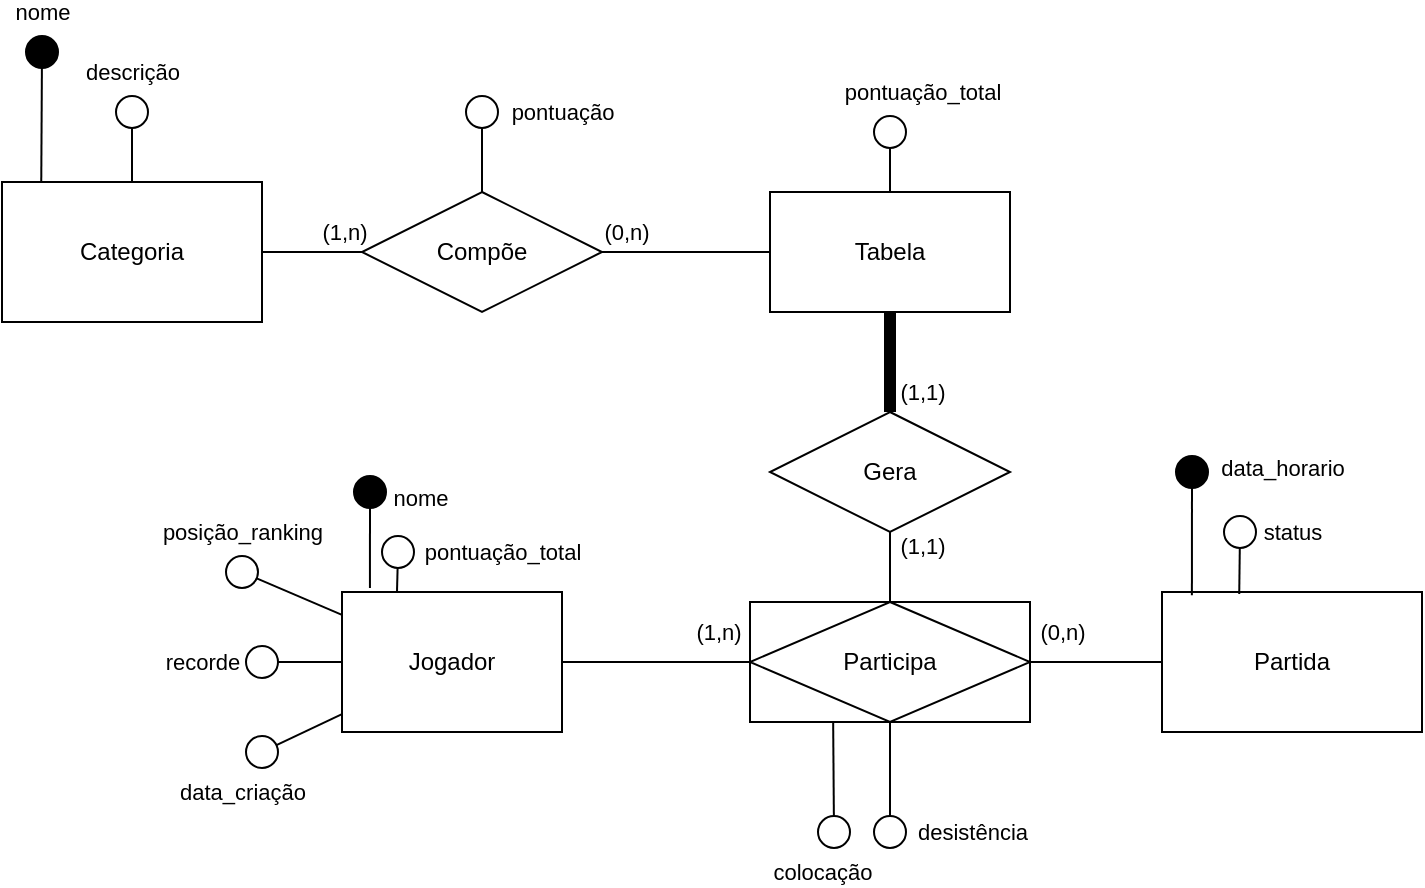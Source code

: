 <mxfile version="12.9.13" type="device"><diagram id="C5RBs43oDa-KdzZeNtuy" name="Page-1"><mxGraphModel dx="868" dy="504" grid="1" gridSize="10" guides="1" tooltips="1" connect="1" arrows="1" fold="1" page="1" pageScale="1" pageWidth="827" pageHeight="1169" math="0" shadow="0"><root><mxCell id="WIyWlLk6GJQsqaUBKTNV-0"/><mxCell id="WIyWlLk6GJQsqaUBKTNV-1" parent="WIyWlLk6GJQsqaUBKTNV-0"/><mxCell id="mH7nJOTerwcKILNclq9T-3" value="Jogador" style="rounded=0;whiteSpace=wrap;html=1;" parent="WIyWlLk6GJQsqaUBKTNV-1" vertex="1"><mxGeometry x="190" y="310" width="110" height="70" as="geometry"/></mxCell><mxCell id="mH7nJOTerwcKILNclq9T-4" value="Partida" style="rounded=0;whiteSpace=wrap;html=1;" parent="WIyWlLk6GJQsqaUBKTNV-1" vertex="1"><mxGeometry x="600" y="310" width="130" height="70" as="geometry"/></mxCell><mxCell id="mH7nJOTerwcKILNclq9T-13" value="Tabela" style="rounded=0;whiteSpace=wrap;html=1;" parent="WIyWlLk6GJQsqaUBKTNV-1" vertex="1"><mxGeometry x="404" y="110" width="120" height="60" as="geometry"/></mxCell><mxCell id="mH7nJOTerwcKILNclq9T-17" value="" style="endArrow=none;html=1;" parent="WIyWlLk6GJQsqaUBKTNV-1" source="mH7nJOTerwcKILNclq9T-3" target="mH7nJOTerwcKILNclq9T-20" edge="1"><mxGeometry width="50" height="50" relative="1" as="geometry"><mxPoint x="530" y="430" as="sourcePoint"/><mxPoint x="397.54" y="341.517" as="targetPoint"/></mxGeometry></mxCell><mxCell id="mH7nJOTerwcKILNclq9T-57" value="(1,n)" style="edgeLabel;html=1;align=center;verticalAlign=middle;resizable=0;points=[];" parent="mH7nJOTerwcKILNclq9T-17" vertex="1" connectable="0"><mxGeometry x="0.651" relative="1" as="geometry"><mxPoint y="-15" as="offset"/></mxGeometry></mxCell><mxCell id="mH7nJOTerwcKILNclq9T-18" value="" style="endArrow=none;html=1;" parent="WIyWlLk6GJQsqaUBKTNV-1" source="mH7nJOTerwcKILNclq9T-20" target="mH7nJOTerwcKILNclq9T-4" edge="1"><mxGeometry width="50" height="50" relative="1" as="geometry"><mxPoint x="530.16" y="341.646" as="sourcePoint"/><mxPoint x="580" y="380" as="targetPoint"/></mxGeometry></mxCell><mxCell id="mH7nJOTerwcKILNclq9T-59" value="(0,n)" style="edgeLabel;html=1;align=center;verticalAlign=middle;resizable=0;points=[];" parent="mH7nJOTerwcKILNclq9T-18" vertex="1" connectable="0"><mxGeometry x="-0.394" y="-1" relative="1" as="geometry"><mxPoint x="-4" y="-16" as="offset"/></mxGeometry></mxCell><mxCell id="mH7nJOTerwcKILNclq9T-20" value="Participa" style="shape=associativeEntity;whiteSpace=wrap;html=1;align=center;fillColor=none;" parent="WIyWlLk6GJQsqaUBKTNV-1" vertex="1"><mxGeometry x="394" y="315" width="140" height="60" as="geometry"/></mxCell><mxCell id="mH7nJOTerwcKILNclq9T-23" value="Gera" style="shape=rhombus;perimeter=rhombusPerimeter;whiteSpace=wrap;html=1;align=center;fillColor=none;" parent="WIyWlLk6GJQsqaUBKTNV-1" vertex="1"><mxGeometry x="404" y="220" width="120" height="60" as="geometry"/></mxCell><mxCell id="mH7nJOTerwcKILNclq9T-24" value="" style="endArrow=none;html=1;rounded=0;" parent="WIyWlLk6GJQsqaUBKTNV-1" source="mH7nJOTerwcKILNclq9T-20" target="mH7nJOTerwcKILNclq9T-23" edge="1"><mxGeometry relative="1" as="geometry"><mxPoint x="360" y="300" as="sourcePoint"/><mxPoint x="520" y="300" as="targetPoint"/></mxGeometry></mxCell><mxCell id="mH7nJOTerwcKILNclq9T-50" value="(1,1)" style="edgeLabel;html=1;align=center;verticalAlign=middle;resizable=0;points=[];" parent="mH7nJOTerwcKILNclq9T-24" vertex="1" connectable="0"><mxGeometry x="0.589" relative="1" as="geometry"><mxPoint x="16" as="offset"/></mxGeometry></mxCell><mxCell id="mH7nJOTerwcKILNclq9T-28" value="" style="endArrow=none;html=1;rounded=0;shadow=0;strokeColor=#000000;strokeWidth=6;" parent="WIyWlLk6GJQsqaUBKTNV-1" source="mH7nJOTerwcKILNclq9T-13" target="mH7nJOTerwcKILNclq9T-23" edge="1"><mxGeometry relative="1" as="geometry"><mxPoint x="390" y="280" as="sourcePoint"/><mxPoint x="550" y="280" as="targetPoint"/></mxGeometry></mxCell><mxCell id="mH7nJOTerwcKILNclq9T-49" value="(1,1)" style="edgeLabel;html=1;align=center;verticalAlign=middle;resizable=0;points=[];" parent="mH7nJOTerwcKILNclq9T-28" vertex="1" connectable="0"><mxGeometry x="0.568" y="1" relative="1" as="geometry"><mxPoint x="15" y="0.8" as="offset"/></mxGeometry></mxCell><mxCell id="mH7nJOTerwcKILNclq9T-29" value="Categoria" style="whiteSpace=wrap;html=1;align=center;fillColor=none;" parent="WIyWlLk6GJQsqaUBKTNV-1" vertex="1"><mxGeometry x="20" y="105" width="130" height="70" as="geometry"/></mxCell><mxCell id="mH7nJOTerwcKILNclq9T-30" value="Compõe" style="shape=rhombus;perimeter=rhombusPerimeter;whiteSpace=wrap;html=1;align=center;fillColor=none;" parent="WIyWlLk6GJQsqaUBKTNV-1" vertex="1"><mxGeometry x="200" y="110" width="120" height="60" as="geometry"/></mxCell><mxCell id="mH7nJOTerwcKILNclq9T-37" value="" style="endArrow=none;html=1;rounded=0;shadow=0;strokeColor=#000000;strokeWidth=1;startArrow=oval;startFill=1;sourcePerimeterSpacing=0;startSize=16;entryX=0.127;entryY=-0.029;entryDx=0;entryDy=0;entryPerimeter=0;" parent="WIyWlLk6GJQsqaUBKTNV-1" target="mH7nJOTerwcKILNclq9T-3" edge="1"><mxGeometry relative="1" as="geometry"><mxPoint x="204" y="260" as="sourcePoint"/><mxPoint x="245" y="240" as="targetPoint"/></mxGeometry></mxCell><mxCell id="mH7nJOTerwcKILNclq9T-38" value="nome" style="edgeLabel;html=1;align=center;verticalAlign=middle;resizable=0;points=[];" parent="mH7nJOTerwcKILNclq9T-37" vertex="1" connectable="0"><mxGeometry x="-0.433" y="3" relative="1" as="geometry"><mxPoint x="22" y="-11" as="offset"/></mxGeometry></mxCell><mxCell id="mH7nJOTerwcKILNclq9T-39" value="" style="endArrow=none;html=1;rounded=0;shadow=0;strokeColor=#000000;strokeWidth=1;" parent="WIyWlLk6GJQsqaUBKTNV-1" source="mH7nJOTerwcKILNclq9T-29" target="mH7nJOTerwcKILNclq9T-30" edge="1"><mxGeometry relative="1" as="geometry"><mxPoint x="280" y="280" as="sourcePoint"/><mxPoint x="440" y="280" as="targetPoint"/></mxGeometry></mxCell><mxCell id="mH7nJOTerwcKILNclq9T-60" value="(1,n)" style="edgeLabel;html=1;align=center;verticalAlign=middle;resizable=0;points=[];" parent="mH7nJOTerwcKILNclq9T-39" vertex="1" connectable="0"><mxGeometry x="0.619" y="1" relative="1" as="geometry"><mxPoint y="-9" as="offset"/></mxGeometry></mxCell><mxCell id="mH7nJOTerwcKILNclq9T-40" value="" style="endArrow=none;html=1;rounded=0;shadow=0;strokeColor=#000000;strokeWidth=1;" parent="WIyWlLk6GJQsqaUBKTNV-1" source="mH7nJOTerwcKILNclq9T-30" target="mH7nJOTerwcKILNclq9T-13" edge="1"><mxGeometry relative="1" as="geometry"><mxPoint x="280" y="280" as="sourcePoint"/><mxPoint x="440" y="280" as="targetPoint"/></mxGeometry></mxCell><mxCell id="mH7nJOTerwcKILNclq9T-61" value="(0,n)" style="edgeLabel;html=1;align=center;verticalAlign=middle;resizable=0;points=[];" parent="mH7nJOTerwcKILNclq9T-40" vertex="1" connectable="0"><mxGeometry x="-0.717" y="1" relative="1" as="geometry"><mxPoint y="-9" as="offset"/></mxGeometry></mxCell><mxCell id="mH7nJOTerwcKILNclq9T-41" value="" style="endArrow=none;html=1;rounded=0;shadow=0;strokeColor=#000000;strokeWidth=1;startArrow=oval;startFill=0;sourcePerimeterSpacing=0;startSize=16;" parent="WIyWlLk6GJQsqaUBKTNV-1" target="mH7nJOTerwcKILNclq9T-30" edge="1"><mxGeometry relative="1" as="geometry"><mxPoint x="260" y="70" as="sourcePoint"/><mxPoint x="360" y="310" as="targetPoint"/></mxGeometry></mxCell><mxCell id="mH7nJOTerwcKILNclq9T-42" value="pontuação" style="edgeLabel;html=1;align=center;verticalAlign=middle;resizable=0;points=[];" parent="mH7nJOTerwcKILNclq9T-41" vertex="1" connectable="0"><mxGeometry x="-0.443" relative="1" as="geometry"><mxPoint x="40" y="-10.86" as="offset"/></mxGeometry></mxCell><mxCell id="mH7nJOTerwcKILNclq9T-43" value="" style="endArrow=none;html=1;rounded=0;shadow=0;strokeColor=#000000;strokeWidth=1;startArrow=oval;startFill=0;sourcePerimeterSpacing=0;startSize=16;" parent="WIyWlLk6GJQsqaUBKTNV-1" target="mH7nJOTerwcKILNclq9T-20" edge="1"><mxGeometry relative="1" as="geometry"><mxPoint x="464" y="430" as="sourcePoint"/><mxPoint x="430" y="350" as="targetPoint"/></mxGeometry></mxCell><mxCell id="mH7nJOTerwcKILNclq9T-46" value="desistência" style="edgeLabel;html=1;align=center;verticalAlign=middle;resizable=0;points=[];" parent="mH7nJOTerwcKILNclq9T-43" vertex="1" connectable="0"><mxGeometry x="-0.814" y="1" relative="1" as="geometry"><mxPoint x="41.96" y="5" as="offset"/></mxGeometry></mxCell><mxCell id="mH7nJOTerwcKILNclq9T-47" value="" style="endArrow=none;html=1;rounded=0;shadow=0;strokeColor=#000000;strokeWidth=1;startArrow=oval;startFill=0;sourcePerimeterSpacing=0;startSize=16;entryX=0.25;entryY=0;entryDx=0;entryDy=0;" parent="WIyWlLk6GJQsqaUBKTNV-1" target="mH7nJOTerwcKILNclq9T-3" edge="1"><mxGeometry relative="1" as="geometry"><mxPoint x="218" y="290" as="sourcePoint"/><mxPoint x="330" y="360" as="targetPoint"/></mxGeometry></mxCell><mxCell id="mH7nJOTerwcKILNclq9T-48" value="pontuação_total" style="edgeLabel;html=1;align=center;verticalAlign=middle;resizable=0;points=[];" parent="mH7nJOTerwcKILNclq9T-47" vertex="1" connectable="0"><mxGeometry x="-1" y="-5" relative="1" as="geometry"><mxPoint x="57" y="0.12" as="offset"/></mxGeometry></mxCell><mxCell id="mH7nJOTerwcKILNclq9T-51" value="" style="endArrow=none;html=1;rounded=0;shadow=0;strokeColor=#000000;strokeWidth=1;startArrow=oval;startFill=0;sourcePerimeterSpacing=0;startSize=16;" parent="WIyWlLk6GJQsqaUBKTNV-1" target="mH7nJOTerwcKILNclq9T-3" edge="1"><mxGeometry relative="1" as="geometry"><mxPoint x="150" y="345" as="sourcePoint"/><mxPoint x="380" y="350" as="targetPoint"/></mxGeometry></mxCell><mxCell id="mH7nJOTerwcKILNclq9T-52" value="recorde" style="edgeLabel;html=1;align=center;verticalAlign=middle;resizable=0;points=[];" parent="mH7nJOTerwcKILNclq9T-51" vertex="1" connectable="0"><mxGeometry x="-1" y="5" relative="1" as="geometry"><mxPoint x="-30" y="5" as="offset"/></mxGeometry></mxCell><mxCell id="mH7nJOTerwcKILNclq9T-53" value="" style="endArrow=none;html=1;rounded=0;shadow=0;strokeColor=#000000;strokeWidth=1;startArrow=oval;startFill=0;sourcePerimeterSpacing=0;startSize=16;" parent="WIyWlLk6GJQsqaUBKTNV-1" target="mH7nJOTerwcKILNclq9T-3" edge="1"><mxGeometry relative="1" as="geometry"><mxPoint x="140" y="300" as="sourcePoint"/><mxPoint x="370" y="360" as="targetPoint"/></mxGeometry></mxCell><mxCell id="mH7nJOTerwcKILNclq9T-54" value="posição_ranking" style="edgeLabel;html=1;align=center;verticalAlign=middle;resizable=0;points=[];" parent="mH7nJOTerwcKILNclq9T-53" vertex="1" connectable="0"><mxGeometry x="-1" y="5" relative="1" as="geometry"><mxPoint x="-2" y="-15.4" as="offset"/></mxGeometry></mxCell><mxCell id="mH7nJOTerwcKILNclq9T-55" value="" style="endArrow=none;html=1;rounded=0;shadow=0;strokeColor=#000000;strokeWidth=1;startArrow=oval;startFill=0;sourcePerimeterSpacing=0;startSize=16;" parent="WIyWlLk6GJQsqaUBKTNV-1" target="mH7nJOTerwcKILNclq9T-3" edge="1"><mxGeometry relative="1" as="geometry"><mxPoint x="150" y="390" as="sourcePoint"/><mxPoint x="220" y="350" as="targetPoint"/></mxGeometry></mxCell><mxCell id="mH7nJOTerwcKILNclq9T-56" value="data_criação" style="edgeLabel;html=1;align=center;verticalAlign=middle;resizable=0;points=[];" parent="mH7nJOTerwcKILNclq9T-55" vertex="1" connectable="0"><mxGeometry x="-1" y="8" relative="1" as="geometry"><mxPoint x="-6.58" y="27.23" as="offset"/></mxGeometry></mxCell><mxCell id="mH7nJOTerwcKILNclq9T-62" value="" style="endArrow=none;html=1;rounded=0;shadow=0;strokeColor=#000000;strokeWidth=1;startArrow=oval;startFill=1;sourcePerimeterSpacing=0;startSize=16;entryX=0.115;entryY=0.024;entryDx=0;entryDy=0;entryPerimeter=0;" parent="WIyWlLk6GJQsqaUBKTNV-1" target="mH7nJOTerwcKILNclq9T-4" edge="1"><mxGeometry relative="1" as="geometry"><mxPoint x="615" y="250" as="sourcePoint"/><mxPoint x="650" y="270" as="targetPoint"/></mxGeometry></mxCell><mxCell id="mH7nJOTerwcKILNclq9T-63" value="data_horario" style="edgeLabel;html=1;align=center;verticalAlign=middle;resizable=0;points=[];" parent="mH7nJOTerwcKILNclq9T-62" vertex="1" connectable="0"><mxGeometry x="-1" y="4" relative="1" as="geometry"><mxPoint x="41" y="-2" as="offset"/></mxGeometry></mxCell><mxCell id="mH7nJOTerwcKILNclq9T-66" value="" style="endArrow=none;html=1;rounded=0;shadow=0;strokeColor=#000000;strokeWidth=1;startArrow=oval;startFill=0;sourcePerimeterSpacing=0;startSize=16;entryX=0.297;entryY=0.014;entryDx=0;entryDy=0;entryPerimeter=0;" parent="WIyWlLk6GJQsqaUBKTNV-1" target="mH7nJOTerwcKILNclq9T-4" edge="1"><mxGeometry relative="1" as="geometry"><mxPoint x="639" y="280" as="sourcePoint"/><mxPoint x="640" y="330" as="targetPoint"/></mxGeometry></mxCell><mxCell id="mH7nJOTerwcKILNclq9T-67" value="status" style="edgeLabel;html=1;align=center;verticalAlign=middle;resizable=0;points=[];" parent="mH7nJOTerwcKILNclq9T-66" vertex="1" connectable="0"><mxGeometry x="-1" y="5" relative="1" as="geometry"><mxPoint x="21" y="-0.06" as="offset"/></mxGeometry></mxCell><mxCell id="mH7nJOTerwcKILNclq9T-77" value="" style="endArrow=none;html=1;rounded=0;shadow=0;strokeColor=#000000;strokeWidth=1;startArrow=oval;startFill=0;sourcePerimeterSpacing=0;startSize=16;entryX=0.297;entryY=0.998;entryDx=0;entryDy=0;entryPerimeter=0;" parent="WIyWlLk6GJQsqaUBKTNV-1" target="mH7nJOTerwcKILNclq9T-20" edge="1"><mxGeometry relative="1" as="geometry"><mxPoint x="436" y="430" as="sourcePoint"/><mxPoint x="439" y="380" as="targetPoint"/></mxGeometry></mxCell><mxCell id="mH7nJOTerwcKILNclq9T-78" value="colocação" style="edgeLabel;html=1;align=center;verticalAlign=middle;resizable=0;points=[];" parent="mH7nJOTerwcKILNclq9T-77" vertex="1" connectable="0"><mxGeometry x="-0.768" y="1" relative="1" as="geometry"><mxPoint x="-4.95" y="26.38" as="offset"/></mxGeometry></mxCell><mxCell id="mH7nJOTerwcKILNclq9T-79" value="" style="endArrow=none;html=1;rounded=0;shadow=0;strokeColor=#000000;strokeWidth=1;startArrow=oval;startFill=0;sourcePerimeterSpacing=0;startSize=16;" parent="WIyWlLk6GJQsqaUBKTNV-1" target="mH7nJOTerwcKILNclq9T-13" edge="1"><mxGeometry relative="1" as="geometry"><mxPoint x="464" y="80" as="sourcePoint"/><mxPoint x="440" y="190" as="targetPoint"/></mxGeometry></mxCell><mxCell id="mH7nJOTerwcKILNclq9T-80" value="pontuação_total" style="edgeLabel;html=1;align=center;verticalAlign=middle;resizable=0;points=[];" parent="mH7nJOTerwcKILNclq9T-79" vertex="1" connectable="0"><mxGeometry x="-1" y="2" relative="1" as="geometry"><mxPoint x="14" y="-20" as="offset"/></mxGeometry></mxCell><mxCell id="mH7nJOTerwcKILNclq9T-81" value="" style="endArrow=none;html=1;rounded=0;shadow=0;strokeColor=#000000;strokeWidth=1;startArrow=oval;startFill=0;sourcePerimeterSpacing=0;startSize=16;" parent="WIyWlLk6GJQsqaUBKTNV-1" target="mH7nJOTerwcKILNclq9T-29" edge="1"><mxGeometry relative="1" as="geometry"><mxPoint x="85" y="70" as="sourcePoint"/><mxPoint x="160" y="200" as="targetPoint"/></mxGeometry></mxCell><mxCell id="mH7nJOTerwcKILNclq9T-83" value="descrição" style="edgeLabel;html=1;align=center;verticalAlign=middle;resizable=0;points=[];" parent="mH7nJOTerwcKILNclq9T-81" vertex="1" connectable="0"><mxGeometry x="-1" y="7" relative="1" as="geometry"><mxPoint x="-7" y="-20" as="offset"/></mxGeometry></mxCell><mxCell id="mH7nJOTerwcKILNclq9T-84" value="" style="endArrow=none;html=1;rounded=0;shadow=0;strokeColor=#000000;strokeWidth=1;startArrow=oval;startFill=1;sourcePerimeterSpacing=0;startSize=16;entryX=0.151;entryY=0.005;entryDx=0;entryDy=0;entryPerimeter=0;" parent="WIyWlLk6GJQsqaUBKTNV-1" target="mH7nJOTerwcKILNclq9T-29" edge="1"><mxGeometry relative="1" as="geometry"><mxPoint x="40" y="40" as="sourcePoint"/><mxPoint x="110" y="110" as="targetPoint"/></mxGeometry></mxCell><mxCell id="mH7nJOTerwcKILNclq9T-85" value="nome" style="edgeLabel;html=1;align=center;verticalAlign=middle;resizable=0;points=[];" parent="mH7nJOTerwcKILNclq9T-84" vertex="1" connectable="0"><mxGeometry x="-1" y="4" relative="1" as="geometry"><mxPoint x="-4" y="-20.02" as="offset"/></mxGeometry></mxCell></root></mxGraphModel></diagram></mxfile>
